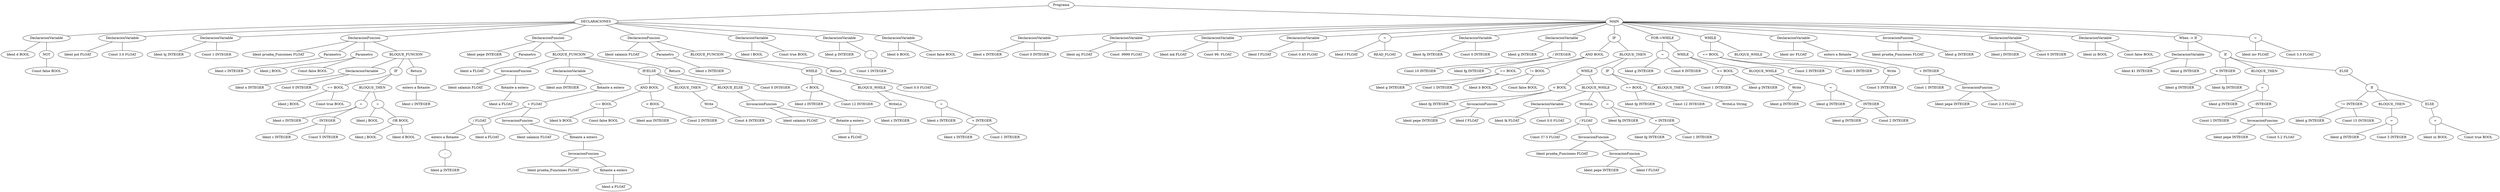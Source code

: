 graph G {233 [label="Programa"]
234 [label="DECLARACIONES"]
233 -- 234
235 [label="DeclaracionVariable"]
234 -- 235
236 [label="Ident d BOOL"]
235 -- 236
237 [label="NOT"]
235 -- 237
238 [label="Const false BOOL"]
237 -- 238
239 [label="DeclaracionVariable"]
234 -- 239
240 [label="Ident pol FLOAT"]
239 -- 240
241 [label="Const 3.0 FLOAT"]
239 -- 241
242 [label="DeclaracionVariable"]
234 -- 242
243 [label="Ident hj INTEGER"]
242 -- 243
244 [label="Const 1 INTEGER"]
242 -- 244
245 [label="DeclaracionFuncion"]
234 -- 245
246 [label="Ident prueba_Funciones FLOAT"]
245 -- 246
247 [label="Parametro"]
245 -- 247
248 [label="Ident c INTEGER"]
247 -- 248
249 [label="Parametro"]
245 -- 249
250 [label="Ident j BOOL"]
249 -- 250
251 [label="Const false BOOL"]
249 -- 251
252 [label="BLOQUE_FUNCION"]
245 -- 252
253 [label="DeclaracionVariable"]
252 -- 253
254 [label="Ident x INTEGER"]
253 -- 254
255 [label="Const 0 INTEGER"]
253 -- 255
256 [label="IF"]
252 -- 256
257 [label="== BOOL"]
256 -- 257
258 [label="Ident j BOOL"]
257 -- 258
259 [label="Const true BOOL"]
257 -- 259
260 [label="BLOQUE_THEN"]
256 -- 260
261 [label="="]
260 -- 261
262 [label="Ident c INTEGER"]
261 -- 262
263 [label="- INTEGER"]
261 -- 263
264 [label="Ident c INTEGER"]
263 -- 264
265 [label="Const 5 INTEGER"]
263 -- 265
266 [label="="]
260 -- 266
267 [label="Ident j BOOL"]
266 -- 267
268 [label="OR BOOL"]
266 -- 268
269 [label="Ident j BOOL"]
268 -- 269
270 [label="Ident d BOOL"]
268 -- 270
271 [label="Return"]
252 -- 271
272 [label="entero a flotante"]
271 -- 272
273 [label="Ident c INTEGER"]
272 -- 273
274 [label="DeclaracionFuncion"]
234 -- 274
275 [label="Ident pepe INTEGER"]
274 -- 275
276 [label="Parametro"]
274 -- 276
277 [label="Ident a FLOAT"]
276 -- 277
278 [label="BLOQUE_FUNCION"]
274 -- 278
279 [label="InvocacionFuncion"]
278 -- 279
280 [label="Ident salamin FLOAT"]
279 -- 280
281 [label="flotante a entero"]
279 -- 281
282 [label="Ident a FLOAT"]
281 -- 282
283 [label="DeclaracionVariable"]
278 -- 283
284 [label="Ident aux INTEGER"]
283 -- 284
285 [label="flotante a entero"]
283 -- 285
286 [label="+ FLOAT"]
285 -- 286
287 [label="/ FLOAT"]
286 -- 287
288 [label="entero a flotante"]
287 -- 288
289 [label="-"]
288 -- 289
290 [label="Ident p INTEGER"]
289 -- 290
291 [label="Ident a FLOAT"]
287 -- 291
292 [label="InvocacionFuncion"]
286 -- 292
293 [label="Ident salamin FLOAT"]
292 -- 293
294 [label="flotante a entero"]
292 -- 294
295 [label="InvocacionFuncion"]
294 -- 295
296 [label="Ident prueba_Funciones FLOAT"]
295 -- 296
297 [label="flotante a entero"]
295 -- 297
298 [label="Ident a FLOAT"]
297 -- 298
299 [label="IF/ELSE"]
278 -- 299
300 [label="AND BOOL"]
299 -- 300
301 [label="== BOOL"]
300 -- 301
302 [label="Ident b BOOL"]
301 -- 302
303 [label="Const false BOOL"]
301 -- 303
304 [label="< BOOL"]
300 -- 304
305 [label="Ident aux INTEGER"]
304 -- 305
306 [label="Const 2 INTEGER"]
304 -- 306
307 [label="BLOQUE_THEN"]
299 -- 307
308 [label="Write"]
307 -- 308
309 [label="Const 4 INTEGER"]
308 -- 309
310 [label="BLOQUE_ELSE"]
299 -- 310
311 [label="InvocacionFuncion"]
310 -- 311
312 [label="Ident salamin FLOAT"]
311 -- 312
313 [label="flotante a entero"]
311 -- 313
314 [label="Ident a FLOAT"]
313 -- 314
315 [label="Return"]
278 -- 315
316 [label="Const 0 INTEGER"]
315 -- 316
317 [label="DeclaracionFuncion"]
234 -- 317
318 [label="Ident salamin FLOAT"]
317 -- 318
319 [label="Parametro"]
317 -- 319
320 [label="Ident z INTEGER"]
319 -- 320
321 [label="BLOQUE_FUNCION"]
317 -- 321
322 [label="WHILE"]
321 -- 322
323 [label="< BOOL"]
322 -- 323
324 [label="Ident z INTEGER"]
323 -- 324
325 [label="Const 12 INTEGER"]
323 -- 325
326 [label="BLOQUE_WHILE"]
322 -- 326
327 [label="WriteLn"]
326 -- 327
328 [label="Ident z INTEGER"]
327 -- 328
329 [label="="]
326 -- 329
330 [label="Ident z INTEGER"]
329 -- 330
331 [label="+ INTEGER"]
329 -- 331
332 [label="Ident z INTEGER"]
331 -- 332
333 [label="Const 1 INTEGER"]
331 -- 333
334 [label="Return"]
321 -- 334
335 [label="Const 0.0 FLOAT"]
334 -- 335
336 [label="DeclaracionVariable"]
234 -- 336
337 [label="Ident l BOOL"]
336 -- 337
338 [label="Const true BOOL"]
336 -- 338
339 [label="DeclaracionVariable"]
234 -- 339
340 [label="Ident p INTEGER"]
339 -- 340
341 [label="-"]
339 -- 341
342 [label="Const 1 INTEGER"]
341 -- 342
343 [label="DeclaracionVariable"]
234 -- 343
344 [label="Ident b BOOL"]
343 -- 344
345 [label="Const false BOOL"]
343 -- 345
346 [label="MAIN"]
233 -- 346
347 [label="DeclaracionVariable"]
346 -- 347
348 [label="Ident x INTEGER"]
347 -- 348
349 [label="Const 0 INTEGER"]
347 -- 349
350 [label="DeclaracionVariable"]
346 -- 350
351 [label="Ident mj FLOAT"]
350 -- 351
352 [label="Const .9999 FLOAT"]
350 -- 352
353 [label="DeclaracionVariable"]
346 -- 353
354 [label="Ident mk FLOAT"]
353 -- 354
355 [label="Const 99. FLOAT"]
353 -- 355
356 [label="DeclaracionVariable"]
346 -- 356
357 [label="Ident f FLOAT"]
356 -- 357
358 [label="Const 0.45 FLOAT"]
356 -- 358
359 [label="="]
346 -- 359
360 [label="Ident f FLOAT"]
359 -- 360
361 [label="READ_FLOAT"]
359 -- 361
362 [label="DeclaracionVariable"]
346 -- 362
363 [label="Ident fg INTEGER"]
362 -- 363
364 [label="Const 0 INTEGER"]
362 -- 364
365 [label="DeclaracionVariable"]
346 -- 365
366 [label="Ident g INTEGER"]
365 -- 366
367 [label="/ INTEGER"]
365 -- 367
368 [label="Const 10 INTEGER"]
367 -- 368
369 [label="Ident fg INTEGER"]
367 -- 369
370 [label="IF"]
346 -- 370
371 [label="AND BOOL"]
370 -- 371
372 [label="== BOOL"]
371 -- 372
373 [label="Ident g INTEGER"]
372 -- 373
374 [label="Const 1 INTEGER"]
372 -- 374
375 [label="!= BOOL"]
371 -- 375
376 [label="Ident b BOOL"]
375 -- 376
377 [label="Const false BOOL"]
375 -- 377
378 [label="BLOQUE_THEN"]
370 -- 378
379 [label="WHILE"]
378 -- 379
380 [label="< BOOL"]
379 -- 380
381 [label="Ident fg INTEGER"]
380 -- 381
382 [label="InvocacionFuncion"]
380 -- 382
383 [label="Ident pepe INTEGER"]
382 -- 383
384 [label="Ident f FLOAT"]
382 -- 384
385 [label="BLOQUE_WHILE"]
379 -- 385
386 [label="DeclaracionVariable"]
385 -- 386
387 [label="Ident lk FLOAT"]
386 -- 387
388 [label="Const 0.0 FLOAT"]
386 -- 388
389 [label="WriteLn"]
385 -- 389
390 [label="/ FLOAT"]
389 -- 390
391 [label="Const 37.5 FLOAT"]
390 -- 391
392 [label="InvocacionFuncion"]
390 -- 392
393 [label="Ident prueba_Funciones FLOAT"]
392 -- 393
394 [label="InvocacionFuncion"]
392 -- 394
395 [label="Ident pepe INTEGER"]
394 -- 395
396 [label="Ident f FLOAT"]
394 -- 396
397 [label="="]
385 -- 397
398 [label="Ident fg INTEGER"]
397 -- 398
399 [label="+ INTEGER"]
397 -- 399
400 [label="Ident fg INTEGER"]
399 -- 400
401 [label="Const 1 INTEGER"]
399 -- 401
402 [label="IF"]
378 -- 402
403 [label="== BOOL"]
402 -- 403
404 [label="Ident fg INTEGER"]
403 -- 404
405 [label="Const 12 INTEGER"]
403 -- 405
406 [label="BLOQUE_THEN"]
402 -- 406
407 [label="WriteLn String"]
406 -- 407
408 [label="FOR->WHILE"]
346 -- 408
409 [label="="]
408 -- 409
410 [label="Ident g INTEGER"]
409 -- 410
411 [label="Const 6 INTEGER"]
409 -- 411
412 [label="WHILE"]
408 -- 412
413 [label="<= BOOL"]
412 -- 413
414 [label="Const 1 INTEGER"]
413 -- 414
415 [label="Ident g INTEGER"]
413 -- 415
416 [label="BLOQUE_WHILE"]
412 -- 416
417 [label="Write"]
416 -- 417
418 [label="Ident g INTEGER"]
417 -- 418
419 [label="="]
416 -- 419
420 [label="Ident g INTEGER"]
419 -- 420
421 [label="- INTEGER"]
419 -- 421
422 [label="Ident g INTEGER"]
421 -- 422
423 [label="Const 2 INTEGER"]
421 -- 423
424 [label="WHILE"]
346 -- 424
425 [label="== BOOL"]
424 -- 425
426 [label="Const 2 INTEGER"]
425 -- 426
427 [label="Const 3 INTEGER"]
425 -- 427
428 [label="BLOQUE_WHILE"]
424 -- 428
429 [label="Write"]
428 -- 429
430 [label="Const 5 INTEGER"]
429 -- 430
431 [label="DeclaracionVariable"]
346 -- 431
432 [label="Ident inv FLOAT"]
431 -- 432
433 [label="entero a flotante"]
431 -- 433
434 [label="+ INTEGER"]
433 -- 434
435 [label="Const 1 INTEGER"]
434 -- 435
436 [label="InvocacionFuncion"]
434 -- 436
437 [label="Ident pepe INTEGER"]
436 -- 437
438 [label="Const 2.3 FLOAT"]
436 -- 438
439 [label="InvocacionFuncion"]
346 -- 439
440 [label="Ident prueba_Funciones FLOAT"]
439 -- 440
441 [label="Ident g INTEGER"]
439 -- 441
442 [label="DeclaracionVariable"]
346 -- 442
443 [label="Ident j INTEGER"]
442 -- 443
444 [label="Const 0 INTEGER"]
442 -- 444
445 [label="DeclaracionVariable"]
346 -- 445
446 [label="Ident zz BOOL"]
445 -- 446
447 [label="Const false BOOL"]
445 -- 447
448 [label="When -> If"]
346 -- 448
449 [label="DeclaracionVariable"]
448 -- 449
450 [label="Ident $1 INTEGER"]
449 -- 450
451 [label="Ident g INTEGER"]
449 -- 451
452 [label="If"]
448 -- 452
453 [label="< INTEGER"]
452 -- 453
454 [label="Ident g INTEGER"]
453 -- 454
455 [label="Ident fg INTEGER"]
453 -- 455
456 [label="BLOQUE_THEN"]
452 -- 456
457 [label="="]
456 -- 457
458 [label="Ident g INTEGER"]
457 -- 458
459 [label="- INTEGER"]
457 -- 459
460 [label="Const 1 INTEGER"]
459 -- 460
461 [label="InvocacionFuncion"]
459 -- 461
462 [label="Ident pepe INTEGER"]
461 -- 462
463 [label="Const 5.2 FLOAT"]
461 -- 463
464 [label="ELSE"]
452 -- 464
465 [label="If"]
464 -- 465
466 [label="!= INTEGER"]
465 -- 466
467 [label="Ident g INTEGER"]
466 -- 467
468 [label="Const 15 INTEGER"]
466 -- 468
469 [label="BLOQUE_THEN"]
465 -- 469
470 [label="="]
469 -- 470
471 [label="Ident g INTEGER"]
470 -- 471
472 [label="Const 3 INTEGER"]
470 -- 472
473 [label="ELSE"]
465 -- 473
474 [label="="]
473 -- 474
475 [label="Ident zz BOOL"]
474 -- 475
476 [label="Const true BOOL"]
474 -- 476
477 [label="="]
346 -- 477
478 [label="Ident inv FLOAT"]
477 -- 478
479 [label="Const 3.5 FLOAT"]
477 -- 479
}
